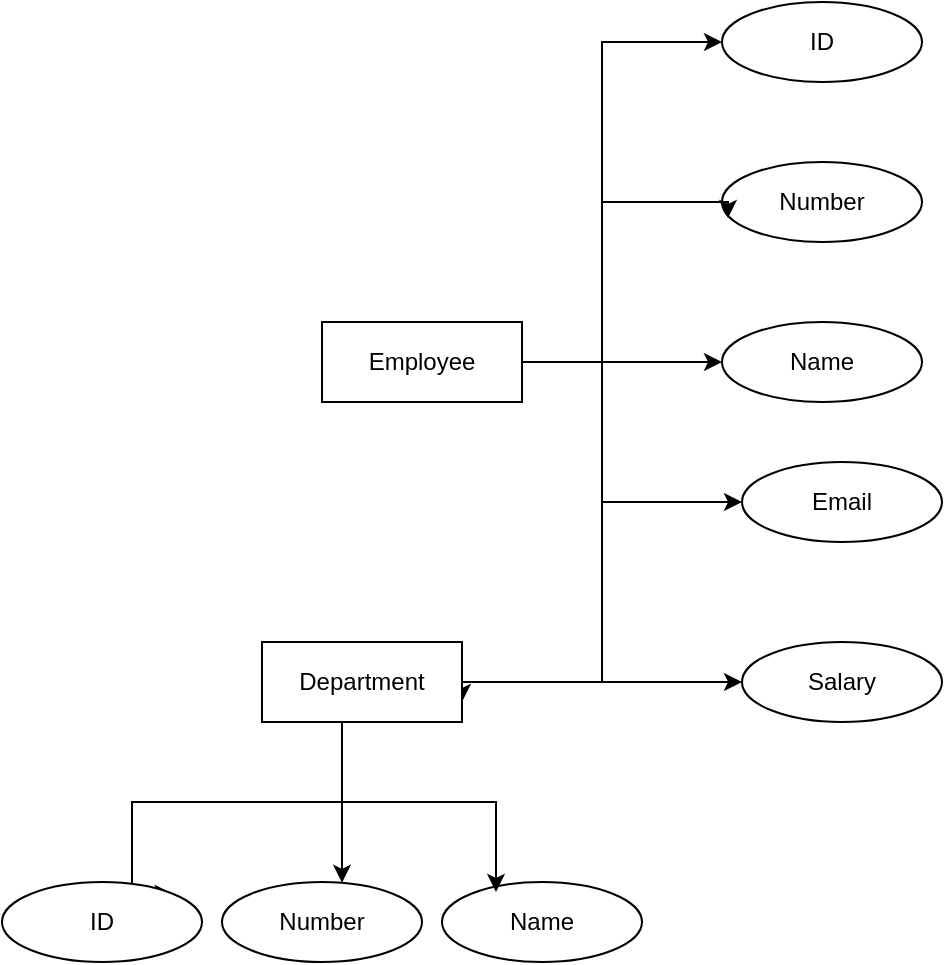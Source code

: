 <mxfile version="22.0.8" type="github">
  <diagram name="Page-1" id="DF_tKo9eE44pMn3PGD56">
    <mxGraphModel dx="1964" dy="578" grid="1" gridSize="10" guides="1" tooltips="1" connect="1" arrows="1" fold="1" page="1" pageScale="1" pageWidth="850" pageHeight="1100" math="0" shadow="0">
      <root>
        <mxCell id="0" />
        <mxCell id="1" parent="0" />
        <mxCell id="1BG4oy990zYgejy4f0Zj-17" style="edgeStyle=orthogonalEdgeStyle;rounded=0;orthogonalLoop=1;jettySize=auto;html=1;exitX=1;exitY=0.5;exitDx=0;exitDy=0;entryX=0;entryY=0.5;entryDx=0;entryDy=0;" edge="1" parent="1" source="1BG4oy990zYgejy4f0Zj-6" target="1BG4oy990zYgejy4f0Zj-13">
          <mxGeometry relative="1" as="geometry">
            <mxPoint x="117.68" y="145.86" as="sourcePoint" />
            <mxPoint x="282" y="146" as="targetPoint" />
            <Array as="points">
              <mxPoint x="290" y="230" />
              <mxPoint x="290" y="70" />
            </Array>
          </mxGeometry>
        </mxCell>
        <mxCell id="1BG4oy990zYgejy4f0Zj-22" style="edgeStyle=orthogonalEdgeStyle;rounded=0;orthogonalLoop=1;jettySize=auto;html=1;" edge="1" parent="1" source="1BG4oy990zYgejy4f0Zj-6" target="1BG4oy990zYgejy4f0Zj-11">
          <mxGeometry relative="1" as="geometry" />
        </mxCell>
        <mxCell id="1BG4oy990zYgejy4f0Zj-24" style="edgeStyle=orthogonalEdgeStyle;rounded=0;orthogonalLoop=1;jettySize=auto;html=1;entryX=0;entryY=0.5;entryDx=0;entryDy=0;" edge="1" parent="1" source="1BG4oy990zYgejy4f0Zj-6" target="1BG4oy990zYgejy4f0Zj-9">
          <mxGeometry relative="1" as="geometry">
            <Array as="points">
              <mxPoint x="290" y="230" />
              <mxPoint x="290" y="300" />
            </Array>
          </mxGeometry>
        </mxCell>
        <mxCell id="1BG4oy990zYgejy4f0Zj-25" style="edgeStyle=orthogonalEdgeStyle;rounded=0;orthogonalLoop=1;jettySize=auto;html=1;entryX=1;entryY=0.75;entryDx=0;entryDy=0;" edge="1" parent="1" source="1BG4oy990zYgejy4f0Zj-6" target="1BG4oy990zYgejy4f0Zj-7">
          <mxGeometry relative="1" as="geometry">
            <Array as="points">
              <mxPoint x="290" y="230" />
              <mxPoint x="290" y="390" />
              <mxPoint x="220" y="390" />
            </Array>
          </mxGeometry>
        </mxCell>
        <mxCell id="1BG4oy990zYgejy4f0Zj-6" value="Employee" style="whiteSpace=wrap;html=1;align=center;" vertex="1" parent="1">
          <mxGeometry x="150" y="210" width="100" height="40" as="geometry" />
        </mxCell>
        <mxCell id="1BG4oy990zYgejy4f0Zj-29" style="edgeStyle=orthogonalEdgeStyle;rounded=0;orthogonalLoop=1;jettySize=auto;html=1;" edge="1" parent="1" source="1BG4oy990zYgejy4f0Zj-7" target="1BG4oy990zYgejy4f0Zj-26">
          <mxGeometry relative="1" as="geometry">
            <Array as="points">
              <mxPoint x="160" y="450" />
              <mxPoint x="160" y="450" />
            </Array>
          </mxGeometry>
        </mxCell>
        <mxCell id="1BG4oy990zYgejy4f0Zj-32" style="edgeStyle=orthogonalEdgeStyle;rounded=0;orthogonalLoop=1;jettySize=auto;html=1;entryX=1;entryY=0;entryDx=0;entryDy=0;" edge="1" parent="1" source="1BG4oy990zYgejy4f0Zj-7" target="1BG4oy990zYgejy4f0Zj-27">
          <mxGeometry relative="1" as="geometry">
            <Array as="points">
              <mxPoint x="160" y="450" />
              <mxPoint x="55" y="450" />
              <mxPoint x="55" y="496" />
            </Array>
          </mxGeometry>
        </mxCell>
        <mxCell id="1BG4oy990zYgejy4f0Zj-7" value="Department" style="whiteSpace=wrap;html=1;align=center;" vertex="1" parent="1">
          <mxGeometry x="120" y="370" width="100" height="40" as="geometry" />
        </mxCell>
        <mxCell id="1BG4oy990zYgejy4f0Zj-9" value="Email" style="ellipse;whiteSpace=wrap;html=1;align=center;" vertex="1" parent="1">
          <mxGeometry x="360" y="280" width="100" height="40" as="geometry" />
        </mxCell>
        <mxCell id="1BG4oy990zYgejy4f0Zj-10" value="Salary" style="ellipse;whiteSpace=wrap;html=1;align=center;" vertex="1" parent="1">
          <mxGeometry x="360" y="370" width="100" height="40" as="geometry" />
        </mxCell>
        <mxCell id="1BG4oy990zYgejy4f0Zj-12" value="Number" style="ellipse;whiteSpace=wrap;html=1;align=center;" vertex="1" parent="1">
          <mxGeometry x="350" y="130" width="100" height="40" as="geometry" />
        </mxCell>
        <mxCell id="1BG4oy990zYgejy4f0Zj-13" value="ID" style="ellipse;whiteSpace=wrap;html=1;align=center;" vertex="1" parent="1">
          <mxGeometry x="350" y="50" width="100" height="40" as="geometry" />
        </mxCell>
        <mxCell id="1BG4oy990zYgejy4f0Zj-21" value="" style="edgeStyle=orthogonalEdgeStyle;rounded=0;orthogonalLoop=1;jettySize=auto;html=1;" edge="1" parent="1" source="1BG4oy990zYgejy4f0Zj-6" target="1BG4oy990zYgejy4f0Zj-10">
          <mxGeometry relative="1" as="geometry">
            <mxPoint x="330" y="330" as="sourcePoint" />
            <mxPoint x="330" y="420" as="targetPoint" />
            <Array as="points">
              <mxPoint x="290" y="230" />
              <mxPoint x="290" y="390" />
            </Array>
          </mxGeometry>
        </mxCell>
        <mxCell id="1BG4oy990zYgejy4f0Zj-11" value="Name" style="ellipse;whiteSpace=wrap;html=1;align=center;" vertex="1" parent="1">
          <mxGeometry x="350" y="210" width="100" height="40" as="geometry" />
        </mxCell>
        <mxCell id="1BG4oy990zYgejy4f0Zj-23" style="edgeStyle=orthogonalEdgeStyle;rounded=0;orthogonalLoop=1;jettySize=auto;html=1;entryX=0.03;entryY=0.7;entryDx=0;entryDy=0;entryPerimeter=0;" edge="1" parent="1" source="1BG4oy990zYgejy4f0Zj-6" target="1BG4oy990zYgejy4f0Zj-12">
          <mxGeometry relative="1" as="geometry">
            <Array as="points">
              <mxPoint x="290" y="230" />
              <mxPoint x="290" y="150" />
              <mxPoint x="353" y="150" />
            </Array>
          </mxGeometry>
        </mxCell>
        <mxCell id="1BG4oy990zYgejy4f0Zj-26" value="Number" style="ellipse;whiteSpace=wrap;html=1;align=center;" vertex="1" parent="1">
          <mxGeometry x="100" y="490" width="100" height="40" as="geometry" />
        </mxCell>
        <mxCell id="1BG4oy990zYgejy4f0Zj-27" value="ID" style="ellipse;whiteSpace=wrap;html=1;align=center;" vertex="1" parent="1">
          <mxGeometry x="-10" y="490" width="100" height="40" as="geometry" />
        </mxCell>
        <mxCell id="1BG4oy990zYgejy4f0Zj-28" value="Name" style="ellipse;whiteSpace=wrap;html=1;align=center;" vertex="1" parent="1">
          <mxGeometry x="210" y="490" width="100" height="40" as="geometry" />
        </mxCell>
        <mxCell id="1BG4oy990zYgejy4f0Zj-31" style="edgeStyle=orthogonalEdgeStyle;rounded=0;orthogonalLoop=1;jettySize=auto;html=1;entryX=0.27;entryY=0.125;entryDx=0;entryDy=0;entryPerimeter=0;" edge="1" parent="1" source="1BG4oy990zYgejy4f0Zj-7" target="1BG4oy990zYgejy4f0Zj-28">
          <mxGeometry relative="1" as="geometry">
            <Array as="points">
              <mxPoint x="160" y="450" />
              <mxPoint x="237" y="450" />
            </Array>
          </mxGeometry>
        </mxCell>
      </root>
    </mxGraphModel>
  </diagram>
</mxfile>
